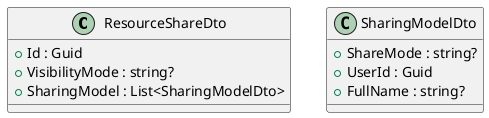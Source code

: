 @startuml
class ResourceShareDto {
    + Id : Guid
    + VisibilityMode : string?
    + SharingModel : List<SharingModelDto>
}

class SharingModelDto {
    + ShareMode : string?
    + UserId : Guid
    + FullName : string?
}
@enduml